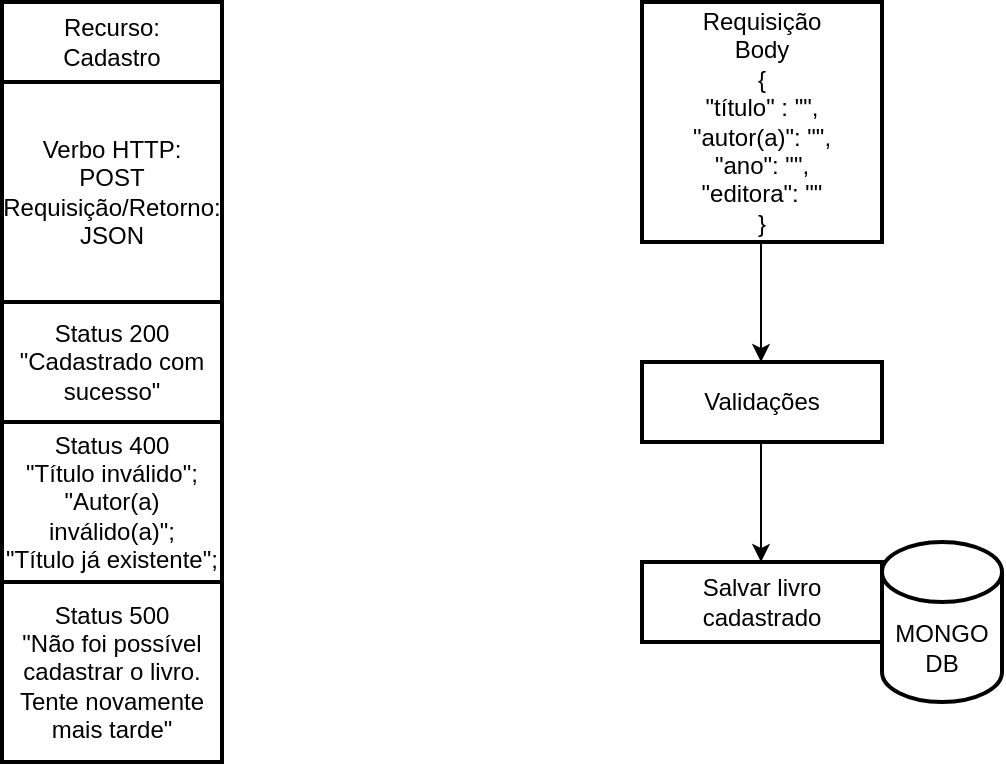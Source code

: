 <mxfile version="21.0.6" type="device"><diagram name="Página-1" id="Bu8-HMRalVU3YF4Z7U7u"><mxGraphModel dx="880" dy="452" grid="1" gridSize="10" guides="1" tooltips="1" connect="1" arrows="1" fold="1" page="1" pageScale="1" pageWidth="827" pageHeight="1169" math="0" shadow="0"><root><mxCell id="0"/><mxCell id="1" parent="0"/><mxCell id="0NHVY1J7LLSw64czqOq_-1" value="Recurso:&lt;br&gt;Cadastro" style="rounded=0;whiteSpace=wrap;html=1;strokeWidth=2;" vertex="1" parent="1"><mxGeometry x="70" y="80" width="110" height="40" as="geometry"/></mxCell><mxCell id="0NHVY1J7LLSw64czqOq_-2" value="Verbo HTTP:&lt;br&gt;POST&lt;br&gt;Requisição/Retorno:&lt;br&gt;JSON" style="whiteSpace=wrap;html=1;aspect=fixed;strokeWidth=2;" vertex="1" parent="1"><mxGeometry x="70" y="120" width="110" height="110" as="geometry"/></mxCell><mxCell id="0NHVY1J7LLSw64czqOq_-3" value="Status 200&lt;br&gt;&quot;Cadastrado com sucesso&quot;" style="rounded=0;whiteSpace=wrap;html=1;strokeWidth=2;" vertex="1" parent="1"><mxGeometry x="70" y="230" width="110" height="60" as="geometry"/></mxCell><mxCell id="0NHVY1J7LLSw64czqOq_-4" value="Status 400&lt;br&gt;&quot;Título inválido&quot;;&lt;br&gt;&quot;Autor(a) inválido(a)&quot;;&lt;br&gt;&quot;Título já existente&quot;;&lt;br&gt;" style="rounded=0;whiteSpace=wrap;html=1;strokeWidth=2;" vertex="1" parent="1"><mxGeometry x="70" y="290" width="110" height="80" as="geometry"/></mxCell><mxCell id="0NHVY1J7LLSw64czqOq_-5" value="Status 500&lt;br&gt;&quot;Não foi possível cadastrar o livro. Tente novamente mais tarde&quot;" style="rounded=0;whiteSpace=wrap;html=1;strokeWidth=2;" vertex="1" parent="1"><mxGeometry x="70" y="370" width="110" height="90" as="geometry"/></mxCell><mxCell id="0NHVY1J7LLSw64czqOq_-6" value="Requisição&lt;br&gt;Body&lt;br&gt;{&lt;br&gt;&quot;título&quot; : &quot;&quot;,&lt;br&gt;&quot;autor(a)&quot;: &quot;&quot;,&lt;br&gt;&quot;ano&quot;: &quot;&quot;,&lt;br&gt;&quot;editora&quot;: &quot;&quot;&lt;br&gt;}&lt;br&gt;" style="rounded=0;whiteSpace=wrap;html=1;" vertex="1" parent="1"><mxGeometry x="390" y="80" width="120" height="120" as="geometry"/></mxCell><mxCell id="0NHVY1J7LLSw64czqOq_-7" value="" style="endArrow=classic;html=1;rounded=0;" edge="1" parent="1"><mxGeometry width="50" height="50" relative="1" as="geometry"><mxPoint x="449.5" y="200" as="sourcePoint"/><mxPoint x="449.5" y="260" as="targetPoint"/></mxGeometry></mxCell><mxCell id="0NHVY1J7LLSw64czqOq_-8" value="Validações" style="rounded=0;whiteSpace=wrap;html=1;" vertex="1" parent="1"><mxGeometry x="390" y="260" width="120" height="40" as="geometry"/></mxCell><mxCell id="0NHVY1J7LLSw64czqOq_-9" value="" style="endArrow=classic;html=1;rounded=0;" edge="1" parent="1"><mxGeometry width="50" height="50" relative="1" as="geometry"><mxPoint x="449.5" y="300" as="sourcePoint"/><mxPoint x="449.5" y="360" as="targetPoint"/></mxGeometry></mxCell><mxCell id="0NHVY1J7LLSw64czqOq_-10" value="Salvar livro cadastrado" style="rounded=0;whiteSpace=wrap;html=1;strokeWidth=2;" vertex="1" parent="1"><mxGeometry x="390" y="360" width="120" height="40" as="geometry"/></mxCell><mxCell id="0NHVY1J7LLSw64czqOq_-11" value="MONGO DB" style="shape=cylinder3;whiteSpace=wrap;html=1;boundedLbl=1;backgroundOutline=1;size=15;strokeWidth=2;" vertex="1" parent="1"><mxGeometry x="510" y="350" width="60" height="80" as="geometry"/></mxCell><mxCell id="0NHVY1J7LLSw64czqOq_-12" value="Requisição&lt;br&gt;Body&lt;br&gt;{&lt;br&gt;&quot;título&quot; : &quot;&quot;,&lt;br&gt;&quot;autor(a)&quot;: &quot;&quot;,&lt;br&gt;&quot;ano&quot;: &quot;&quot;,&lt;br&gt;&quot;editora&quot;: &quot;&quot;&lt;br&gt;}&lt;br&gt;" style="rounded=0;whiteSpace=wrap;html=1;strokeWidth=2;" vertex="1" parent="1"><mxGeometry x="390" y="80" width="120" height="120" as="geometry"/></mxCell><mxCell id="0NHVY1J7LLSw64czqOq_-13" value="Validações" style="rounded=0;whiteSpace=wrap;html=1;strokeWidth=2;" vertex="1" parent="1"><mxGeometry x="390" y="260" width="120" height="40" as="geometry"/></mxCell></root></mxGraphModel></diagram></mxfile>